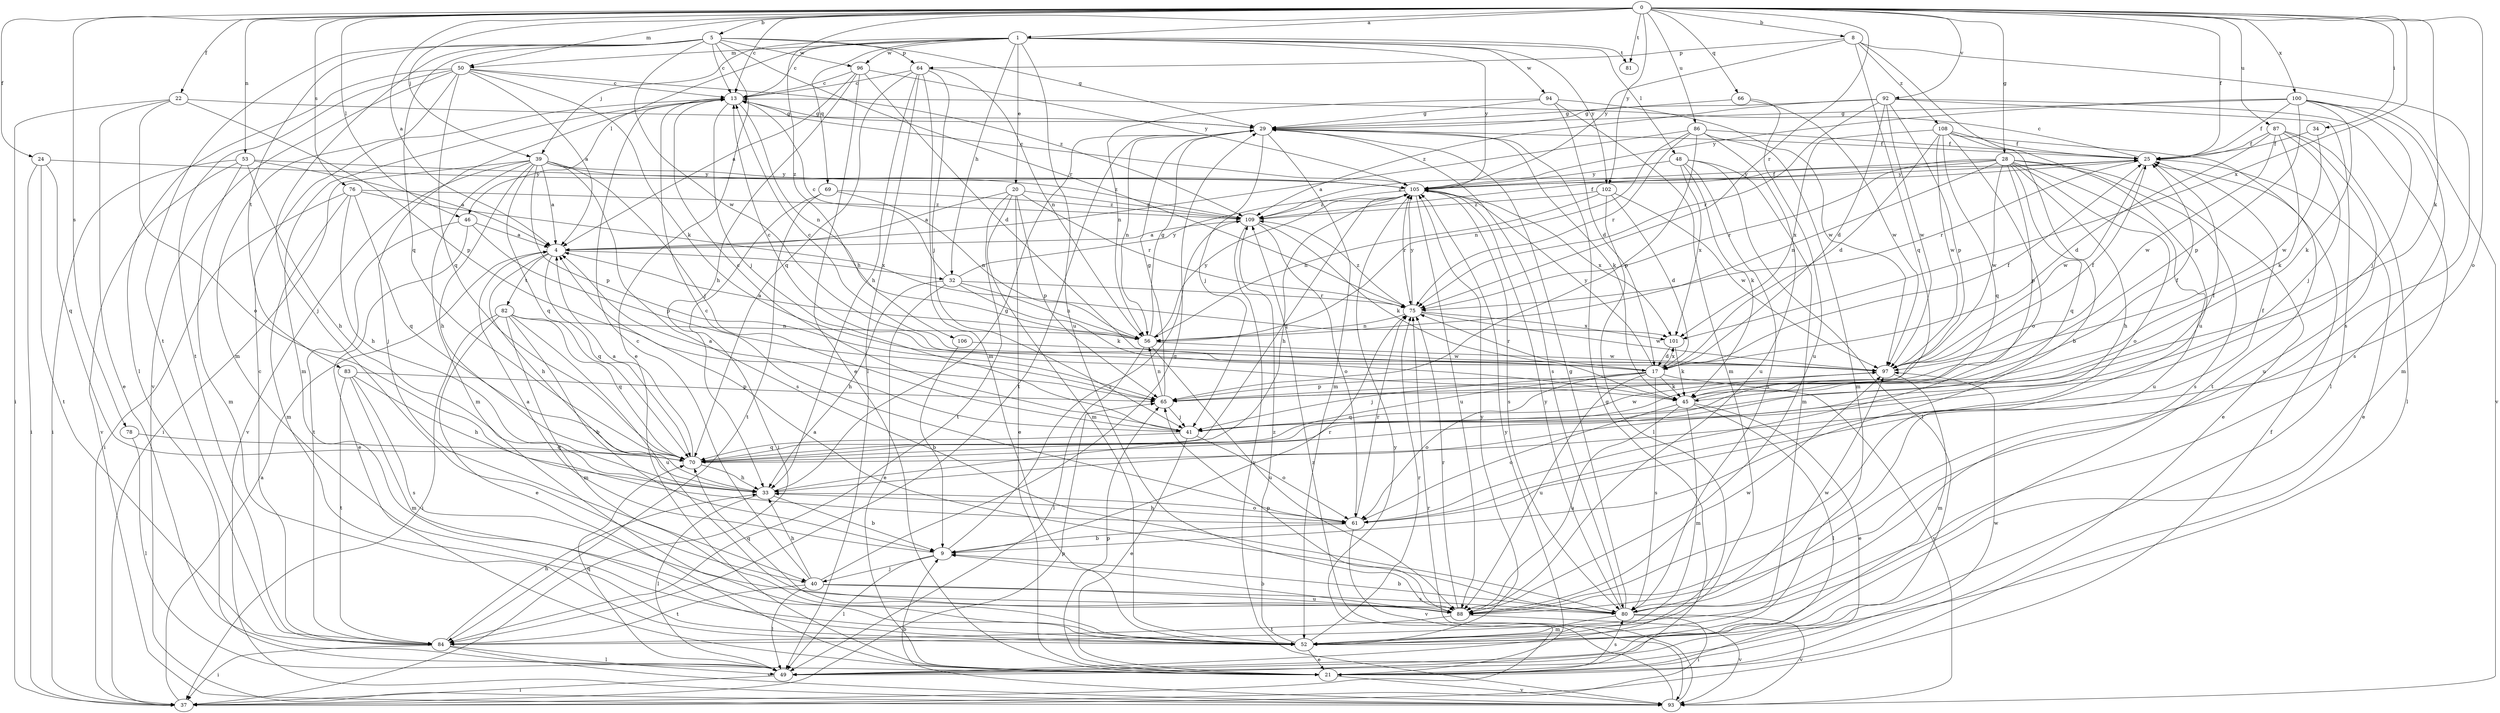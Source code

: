 strict digraph  {
0;
1;
4;
5;
8;
9;
13;
17;
20;
21;
22;
24;
25;
28;
29;
32;
33;
34;
37;
39;
40;
41;
45;
46;
48;
49;
50;
52;
53;
56;
61;
64;
65;
66;
69;
70;
75;
76;
78;
80;
81;
82;
83;
84;
86;
87;
88;
92;
93;
94;
96;
97;
100;
101;
102;
105;
106;
108;
109;
0 -> 1  [label=a];
0 -> 4  [label=a];
0 -> 5  [label=b];
0 -> 8  [label=b];
0 -> 13  [label=c];
0 -> 22  [label=f];
0 -> 24  [label=f];
0 -> 25  [label=f];
0 -> 28  [label=g];
0 -> 34  [label=i];
0 -> 39  [label=j];
0 -> 45  [label=k];
0 -> 46  [label=l];
0 -> 50  [label=m];
0 -> 53  [label=n];
0 -> 61  [label=o];
0 -> 66  [label=q];
0 -> 75  [label=r];
0 -> 76  [label=s];
0 -> 78  [label=s];
0 -> 81  [label=t];
0 -> 86  [label=u];
0 -> 87  [label=u];
0 -> 92  [label=v];
0 -> 100  [label=x];
0 -> 101  [label=x];
0 -> 102  [label=y];
0 -> 106  [label=z];
1 -> 13  [label=c];
1 -> 20  [label=e];
1 -> 32  [label=h];
1 -> 39  [label=j];
1 -> 46  [label=l];
1 -> 48  [label=l];
1 -> 50  [label=m];
1 -> 69  [label=q];
1 -> 81  [label=t];
1 -> 88  [label=u];
1 -> 94  [label=w];
1 -> 96  [label=w];
1 -> 102  [label=y];
1 -> 105  [label=y];
4 -> 32  [label=h];
4 -> 33  [label=h];
4 -> 70  [label=q];
4 -> 82  [label=t];
5 -> 13  [label=c];
5 -> 21  [label=e];
5 -> 29  [label=g];
5 -> 40  [label=j];
5 -> 64  [label=p];
5 -> 70  [label=q];
5 -> 75  [label=r];
5 -> 83  [label=t];
5 -> 84  [label=t];
5 -> 96  [label=w];
5 -> 97  [label=w];
8 -> 64  [label=p];
8 -> 70  [label=q];
8 -> 80  [label=s];
8 -> 88  [label=u];
8 -> 105  [label=y];
8 -> 108  [label=z];
9 -> 4  [label=a];
9 -> 40  [label=j];
9 -> 49  [label=l];
9 -> 75  [label=r];
9 -> 109  [label=z];
13 -> 29  [label=g];
13 -> 40  [label=j];
13 -> 41  [label=j];
13 -> 52  [label=m];
13 -> 56  [label=n];
17 -> 13  [label=c];
17 -> 25  [label=f];
17 -> 41  [label=j];
17 -> 45  [label=k];
17 -> 61  [label=o];
17 -> 70  [label=q];
17 -> 75  [label=r];
17 -> 80  [label=s];
17 -> 88  [label=u];
17 -> 93  [label=v];
17 -> 101  [label=x];
17 -> 105  [label=y];
20 -> 4  [label=a];
20 -> 21  [label=e];
20 -> 52  [label=m];
20 -> 65  [label=p];
20 -> 75  [label=r];
20 -> 84  [label=t];
20 -> 109  [label=z];
21 -> 29  [label=g];
21 -> 65  [label=p];
21 -> 80  [label=s];
21 -> 93  [label=v];
21 -> 97  [label=w];
21 -> 105  [label=y];
22 -> 21  [label=e];
22 -> 29  [label=g];
22 -> 37  [label=i];
22 -> 61  [label=o];
22 -> 65  [label=p];
24 -> 37  [label=i];
24 -> 70  [label=q];
24 -> 84  [label=t];
24 -> 105  [label=y];
25 -> 13  [label=c];
25 -> 21  [label=e];
25 -> 75  [label=r];
25 -> 97  [label=w];
25 -> 105  [label=y];
28 -> 21  [label=e];
28 -> 33  [label=h];
28 -> 56  [label=n];
28 -> 61  [label=o];
28 -> 65  [label=p];
28 -> 70  [label=q];
28 -> 75  [label=r];
28 -> 80  [label=s];
28 -> 88  [label=u];
28 -> 97  [label=w];
28 -> 105  [label=y];
28 -> 109  [label=z];
29 -> 25  [label=f];
29 -> 41  [label=j];
29 -> 45  [label=k];
29 -> 52  [label=m];
29 -> 56  [label=n];
29 -> 80  [label=s];
29 -> 84  [label=t];
32 -> 13  [label=c];
32 -> 21  [label=e];
32 -> 33  [label=h];
32 -> 45  [label=k];
32 -> 56  [label=n];
32 -> 75  [label=r];
32 -> 105  [label=y];
33 -> 9  [label=b];
33 -> 29  [label=g];
33 -> 49  [label=l];
33 -> 61  [label=o];
34 -> 25  [label=f];
34 -> 97  [label=w];
37 -> 4  [label=a];
37 -> 25  [label=f];
37 -> 65  [label=p];
37 -> 105  [label=y];
39 -> 4  [label=a];
39 -> 33  [label=h];
39 -> 37  [label=i];
39 -> 41  [label=j];
39 -> 52  [label=m];
39 -> 65  [label=p];
39 -> 70  [label=q];
39 -> 80  [label=s];
39 -> 93  [label=v];
39 -> 105  [label=y];
39 -> 109  [label=z];
40 -> 13  [label=c];
40 -> 29  [label=g];
40 -> 33  [label=h];
40 -> 49  [label=l];
40 -> 80  [label=s];
40 -> 84  [label=t];
40 -> 88  [label=u];
41 -> 4  [label=a];
41 -> 13  [label=c];
41 -> 21  [label=e];
41 -> 25  [label=f];
41 -> 61  [label=o];
41 -> 70  [label=q];
41 -> 97  [label=w];
45 -> 21  [label=e];
45 -> 25  [label=f];
45 -> 49  [label=l];
45 -> 52  [label=m];
45 -> 61  [label=o];
45 -> 88  [label=u];
46 -> 4  [label=a];
46 -> 21  [label=e];
46 -> 65  [label=p];
46 -> 84  [label=t];
48 -> 45  [label=k];
48 -> 49  [label=l];
48 -> 52  [label=m];
48 -> 80  [label=s];
48 -> 101  [label=x];
48 -> 105  [label=y];
49 -> 37  [label=i];
49 -> 70  [label=q];
50 -> 4  [label=a];
50 -> 13  [label=c];
50 -> 45  [label=k];
50 -> 49  [label=l];
50 -> 52  [label=m];
50 -> 70  [label=q];
50 -> 84  [label=t];
50 -> 93  [label=v];
50 -> 109  [label=z];
52 -> 21  [label=e];
52 -> 75  [label=r];
52 -> 105  [label=y];
52 -> 109  [label=z];
53 -> 4  [label=a];
53 -> 33  [label=h];
53 -> 37  [label=i];
53 -> 52  [label=m];
53 -> 93  [label=v];
53 -> 105  [label=y];
56 -> 4  [label=a];
56 -> 29  [label=g];
56 -> 49  [label=l];
56 -> 88  [label=u];
56 -> 97  [label=w];
56 -> 105  [label=y];
61 -> 9  [label=b];
61 -> 13  [label=c];
61 -> 33  [label=h];
61 -> 75  [label=r];
61 -> 93  [label=v];
64 -> 13  [label=c];
64 -> 33  [label=h];
64 -> 41  [label=j];
64 -> 49  [label=l];
64 -> 52  [label=m];
64 -> 56  [label=n];
64 -> 70  [label=q];
65 -> 29  [label=g];
65 -> 41  [label=j];
65 -> 56  [label=n];
66 -> 29  [label=g];
66 -> 88  [label=u];
66 -> 97  [label=w];
69 -> 37  [label=i];
69 -> 56  [label=n];
69 -> 84  [label=t];
69 -> 109  [label=z];
70 -> 4  [label=a];
70 -> 25  [label=f];
70 -> 33  [label=h];
75 -> 56  [label=n];
75 -> 97  [label=w];
75 -> 101  [label=x];
75 -> 105  [label=y];
75 -> 109  [label=z];
76 -> 33  [label=h];
76 -> 37  [label=i];
76 -> 52  [label=m];
76 -> 70  [label=q];
76 -> 101  [label=x];
76 -> 109  [label=z];
78 -> 49  [label=l];
78 -> 70  [label=q];
80 -> 4  [label=a];
80 -> 9  [label=b];
80 -> 29  [label=g];
80 -> 37  [label=i];
80 -> 52  [label=m];
80 -> 93  [label=v];
80 -> 97  [label=w];
80 -> 105  [label=y];
82 -> 9  [label=b];
82 -> 21  [label=e];
82 -> 37  [label=i];
82 -> 52  [label=m];
82 -> 56  [label=n];
82 -> 70  [label=q];
82 -> 88  [label=u];
83 -> 33  [label=h];
83 -> 52  [label=m];
83 -> 65  [label=p];
83 -> 80  [label=s];
83 -> 84  [label=t];
84 -> 13  [label=c];
84 -> 33  [label=h];
84 -> 37  [label=i];
84 -> 49  [label=l];
84 -> 93  [label=v];
86 -> 4  [label=a];
86 -> 25  [label=f];
86 -> 52  [label=m];
86 -> 56  [label=n];
86 -> 65  [label=p];
86 -> 75  [label=r];
86 -> 88  [label=u];
87 -> 17  [label=d];
87 -> 25  [label=f];
87 -> 41  [label=j];
87 -> 45  [label=k];
87 -> 49  [label=l];
87 -> 88  [label=u];
87 -> 97  [label=w];
88 -> 9  [label=b];
88 -> 65  [label=p];
88 -> 70  [label=q];
88 -> 75  [label=r];
88 -> 84  [label=t];
88 -> 93  [label=v];
88 -> 97  [label=w];
92 -> 17  [label=d];
92 -> 29  [label=g];
92 -> 49  [label=l];
92 -> 52  [label=m];
92 -> 65  [label=p];
92 -> 75  [label=r];
92 -> 97  [label=w];
92 -> 109  [label=z];
93 -> 9  [label=b];
93 -> 75  [label=r];
93 -> 109  [label=z];
94 -> 17  [label=d];
94 -> 29  [label=g];
94 -> 52  [label=m];
94 -> 56  [label=n];
94 -> 97  [label=w];
96 -> 4  [label=a];
96 -> 13  [label=c];
96 -> 17  [label=d];
96 -> 21  [label=e];
96 -> 33  [label=h];
96 -> 105  [label=y];
97 -> 13  [label=c];
97 -> 25  [label=f];
97 -> 52  [label=m];
97 -> 65  [label=p];
100 -> 25  [label=f];
100 -> 29  [label=g];
100 -> 41  [label=j];
100 -> 45  [label=k];
100 -> 65  [label=p];
100 -> 80  [label=s];
100 -> 93  [label=v];
100 -> 105  [label=y];
101 -> 17  [label=d];
101 -> 45  [label=k];
102 -> 17  [label=d];
102 -> 49  [label=l];
102 -> 56  [label=n];
102 -> 97  [label=w];
102 -> 109  [label=z];
105 -> 13  [label=c];
105 -> 25  [label=f];
105 -> 33  [label=h];
105 -> 70  [label=q];
105 -> 75  [label=r];
105 -> 80  [label=s];
105 -> 88  [label=u];
105 -> 101  [label=x];
105 -> 109  [label=z];
106 -> 9  [label=b];
106 -> 97  [label=w];
108 -> 9  [label=b];
108 -> 17  [label=d];
108 -> 25  [label=f];
108 -> 61  [label=o];
108 -> 70  [label=q];
108 -> 84  [label=t];
108 -> 97  [label=w];
108 -> 101  [label=x];
109 -> 4  [label=a];
109 -> 25  [label=f];
109 -> 45  [label=k];
109 -> 61  [label=o];
109 -> 93  [label=v];
}

